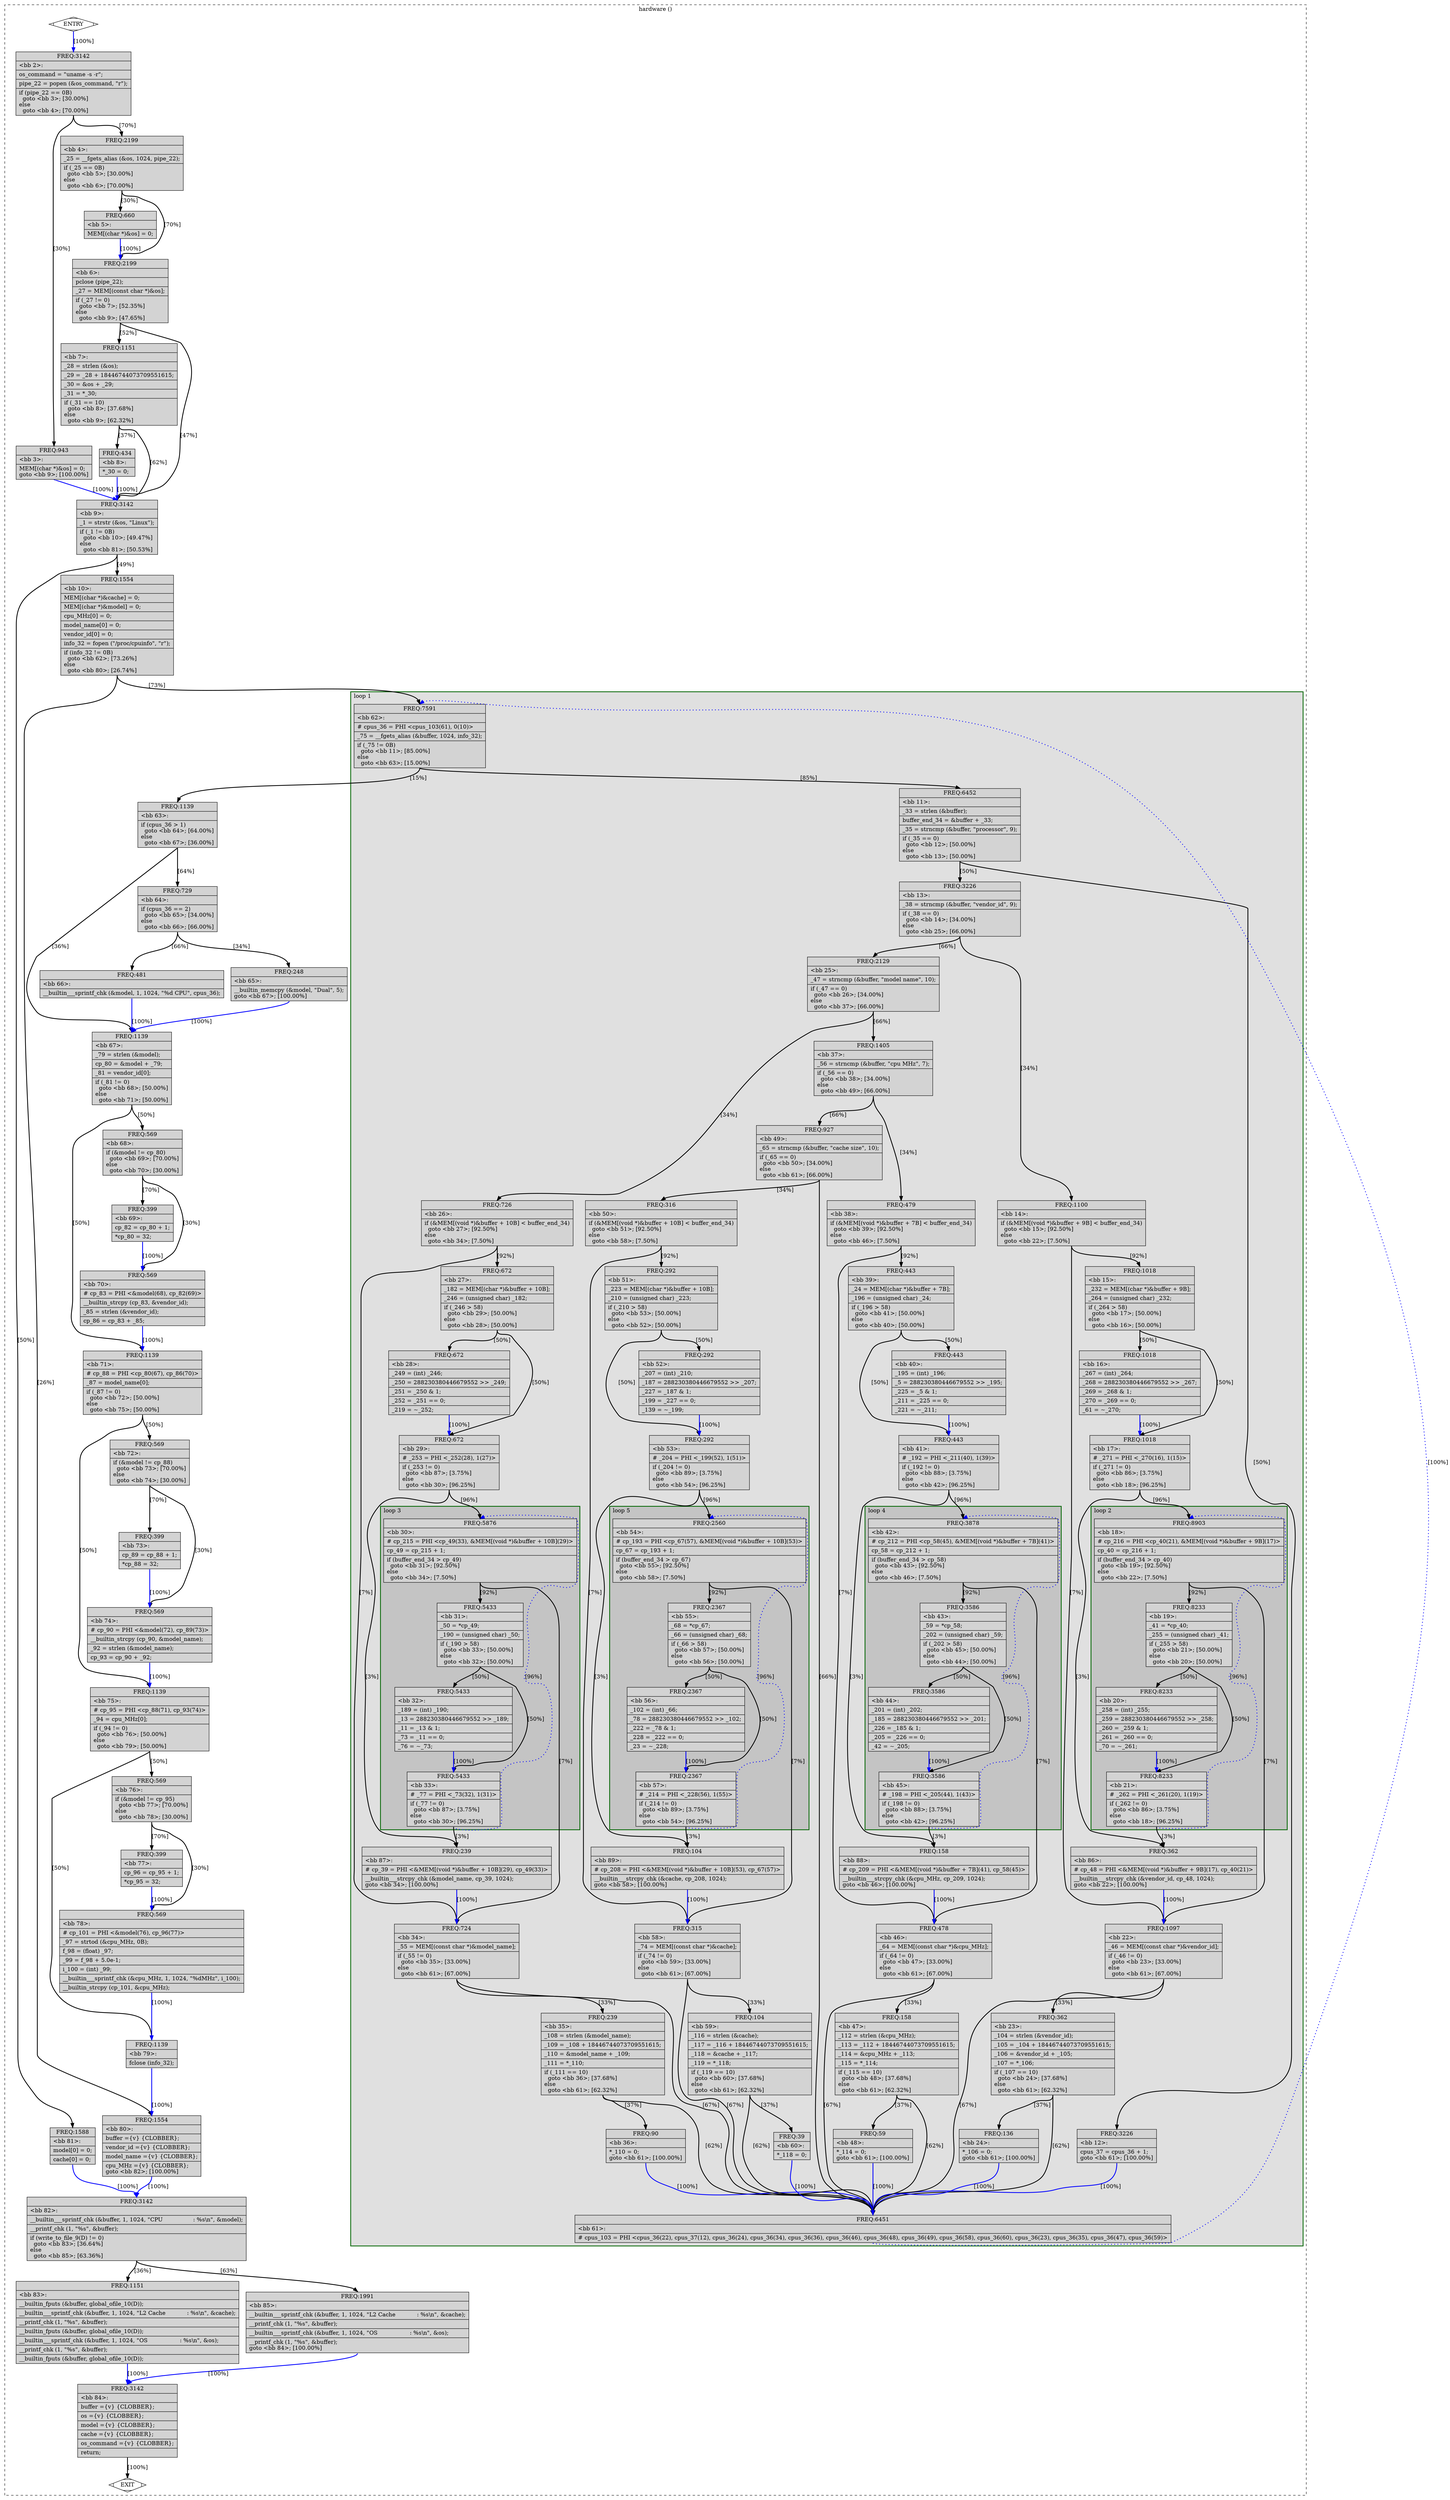 digraph "hardware.c.133t.pre" {
overlap=false;
subgraph "cluster_hardware" {
	style="dashed";
	color="black";
	label="hardware ()";
	subgraph cluster_56_1 {
	style="filled";
	color="darkgreen";
	fillcolor="grey88";
	label="loop 1";
	labeljust=l;
	penwidth=2;
	subgraph cluster_56_2 {
	style="filled";
	color="darkgreen";
	fillcolor="grey77";
	label="loop 2";
	labeljust=l;
	penwidth=2;
	fn_56_basic_block_18 [shape=record,style=filled,fillcolor=lightgrey,label="{ FREQ:8903 |\<bb\ 18\>:\l\
|#\ cp_216\ =\ PHI\ \<cp_40(21),\ &MEM[(void\ *)&buffer\ +\ 9B](17)\>\l\
|cp_40\ =\ cp_216\ +\ 1;\l\
|if\ (buffer_end_34\ \>\ cp_40)\l\
\ \ goto\ \<bb\ 19\>;\ [92.50%]\l\
else\l\
\ \ goto\ \<bb\ 22\>;\ [7.50%]\l\
}"];

	fn_56_basic_block_19 [shape=record,style=filled,fillcolor=lightgrey,label="{ FREQ:8233 |\<bb\ 19\>:\l\
|_41\ =\ *cp_40;\l\
|_255\ =\ (unsigned\ char)\ _41;\l\
|if\ (_255\ \>\ 58)\l\
\ \ goto\ \<bb\ 21\>;\ [50.00%]\l\
else\l\
\ \ goto\ \<bb\ 20\>;\ [50.00%]\l\
}"];

	fn_56_basic_block_20 [shape=record,style=filled,fillcolor=lightgrey,label="{ FREQ:8233 |\<bb\ 20\>:\l\
|_258\ =\ (int)\ _255;\l\
|_259\ =\ 288230380446679552\ \>\>\ _258;\l\
|_260\ =\ _259\ &\ 1;\l\
|_261\ =\ _260\ ==\ 0;\l\
|_70\ =\ ~_261;\l\
}"];

	fn_56_basic_block_21 [shape=record,style=filled,fillcolor=lightgrey,label="{ FREQ:8233 |\<bb\ 21\>:\l\
|#\ _262\ =\ PHI\ \<_261(20),\ 1(19)\>\l\
|if\ (_262\ !=\ 0)\l\
\ \ goto\ \<bb\ 86\>;\ [3.75%]\l\
else\l\
\ \ goto\ \<bb\ 18\>;\ [96.25%]\l\
}"];

	}
	subgraph cluster_56_3 {
	style="filled";
	color="darkgreen";
	fillcolor="grey77";
	label="loop 3";
	labeljust=l;
	penwidth=2;
	fn_56_basic_block_30 [shape=record,style=filled,fillcolor=lightgrey,label="{ FREQ:5876 |\<bb\ 30\>:\l\
|#\ cp_215\ =\ PHI\ \<cp_49(33),\ &MEM[(void\ *)&buffer\ +\ 10B](29)\>\l\
|cp_49\ =\ cp_215\ +\ 1;\l\
|if\ (buffer_end_34\ \>\ cp_49)\l\
\ \ goto\ \<bb\ 31\>;\ [92.50%]\l\
else\l\
\ \ goto\ \<bb\ 34\>;\ [7.50%]\l\
}"];

	fn_56_basic_block_31 [shape=record,style=filled,fillcolor=lightgrey,label="{ FREQ:5433 |\<bb\ 31\>:\l\
|_50\ =\ *cp_49;\l\
|_190\ =\ (unsigned\ char)\ _50;\l\
|if\ (_190\ \>\ 58)\l\
\ \ goto\ \<bb\ 33\>;\ [50.00%]\l\
else\l\
\ \ goto\ \<bb\ 32\>;\ [50.00%]\l\
}"];

	fn_56_basic_block_32 [shape=record,style=filled,fillcolor=lightgrey,label="{ FREQ:5433 |\<bb\ 32\>:\l\
|_189\ =\ (int)\ _190;\l\
|_13\ =\ 288230380446679552\ \>\>\ _189;\l\
|_11\ =\ _13\ &\ 1;\l\
|_73\ =\ _11\ ==\ 0;\l\
|_76\ =\ ~_73;\l\
}"];

	fn_56_basic_block_33 [shape=record,style=filled,fillcolor=lightgrey,label="{ FREQ:5433 |\<bb\ 33\>:\l\
|#\ _77\ =\ PHI\ \<_73(32),\ 1(31)\>\l\
|if\ (_77\ !=\ 0)\l\
\ \ goto\ \<bb\ 87\>;\ [3.75%]\l\
else\l\
\ \ goto\ \<bb\ 30\>;\ [96.25%]\l\
}"];

	}
	subgraph cluster_56_4 {
	style="filled";
	color="darkgreen";
	fillcolor="grey77";
	label="loop 4";
	labeljust=l;
	penwidth=2;
	fn_56_basic_block_42 [shape=record,style=filled,fillcolor=lightgrey,label="{ FREQ:3878 |\<bb\ 42\>:\l\
|#\ cp_212\ =\ PHI\ \<cp_58(45),\ &MEM[(void\ *)&buffer\ +\ 7B](41)\>\l\
|cp_58\ =\ cp_212\ +\ 1;\l\
|if\ (buffer_end_34\ \>\ cp_58)\l\
\ \ goto\ \<bb\ 43\>;\ [92.50%]\l\
else\l\
\ \ goto\ \<bb\ 46\>;\ [7.50%]\l\
}"];

	fn_56_basic_block_43 [shape=record,style=filled,fillcolor=lightgrey,label="{ FREQ:3586 |\<bb\ 43\>:\l\
|_59\ =\ *cp_58;\l\
|_202\ =\ (unsigned\ char)\ _59;\l\
|if\ (_202\ \>\ 58)\l\
\ \ goto\ \<bb\ 45\>;\ [50.00%]\l\
else\l\
\ \ goto\ \<bb\ 44\>;\ [50.00%]\l\
}"];

	fn_56_basic_block_44 [shape=record,style=filled,fillcolor=lightgrey,label="{ FREQ:3586 |\<bb\ 44\>:\l\
|_201\ =\ (int)\ _202;\l\
|_185\ =\ 288230380446679552\ \>\>\ _201;\l\
|_226\ =\ _185\ &\ 1;\l\
|_205\ =\ _226\ ==\ 0;\l\
|_42\ =\ ~_205;\l\
}"];

	fn_56_basic_block_45 [shape=record,style=filled,fillcolor=lightgrey,label="{ FREQ:3586 |\<bb\ 45\>:\l\
|#\ _198\ =\ PHI\ \<_205(44),\ 1(43)\>\l\
|if\ (_198\ !=\ 0)\l\
\ \ goto\ \<bb\ 88\>;\ [3.75%]\l\
else\l\
\ \ goto\ \<bb\ 42\>;\ [96.25%]\l\
}"];

	}
	subgraph cluster_56_5 {
	style="filled";
	color="darkgreen";
	fillcolor="grey77";
	label="loop 5";
	labeljust=l;
	penwidth=2;
	fn_56_basic_block_54 [shape=record,style=filled,fillcolor=lightgrey,label="{ FREQ:2560 |\<bb\ 54\>:\l\
|#\ cp_193\ =\ PHI\ \<cp_67(57),\ &MEM[(void\ *)&buffer\ +\ 10B](53)\>\l\
|cp_67\ =\ cp_193\ +\ 1;\l\
|if\ (buffer_end_34\ \>\ cp_67)\l\
\ \ goto\ \<bb\ 55\>;\ [92.50%]\l\
else\l\
\ \ goto\ \<bb\ 58\>;\ [7.50%]\l\
}"];

	fn_56_basic_block_55 [shape=record,style=filled,fillcolor=lightgrey,label="{ FREQ:2367 |\<bb\ 55\>:\l\
|_68\ =\ *cp_67;\l\
|_66\ =\ (unsigned\ char)\ _68;\l\
|if\ (_66\ \>\ 58)\l\
\ \ goto\ \<bb\ 57\>;\ [50.00%]\l\
else\l\
\ \ goto\ \<bb\ 56\>;\ [50.00%]\l\
}"];

	fn_56_basic_block_56 [shape=record,style=filled,fillcolor=lightgrey,label="{ FREQ:2367 |\<bb\ 56\>:\l\
|_102\ =\ (int)\ _66;\l\
|_78\ =\ 288230380446679552\ \>\>\ _102;\l\
|_222\ =\ _78\ &\ 1;\l\
|_228\ =\ _222\ ==\ 0;\l\
|_23\ =\ ~_228;\l\
}"];

	fn_56_basic_block_57 [shape=record,style=filled,fillcolor=lightgrey,label="{ FREQ:2367 |\<bb\ 57\>:\l\
|#\ _214\ =\ PHI\ \<_228(56),\ 1(55)\>\l\
|if\ (_214\ !=\ 0)\l\
\ \ goto\ \<bb\ 89\>;\ [3.75%]\l\
else\l\
\ \ goto\ \<bb\ 54\>;\ [96.25%]\l\
}"];

	}
	fn_56_basic_block_62 [shape=record,style=filled,fillcolor=lightgrey,label="{ FREQ:7591 |\<bb\ 62\>:\l\
|#\ cpus_36\ =\ PHI\ \<cpus_103(61),\ 0(10)\>\l\
|_75\ =\ __fgets_alias\ (&buffer,\ 1024,\ info_32);\l\
|if\ (_75\ !=\ 0B)\l\
\ \ goto\ \<bb\ 11\>;\ [85.00%]\l\
else\l\
\ \ goto\ \<bb\ 63\>;\ [15.00%]\l\
}"];

	fn_56_basic_block_11 [shape=record,style=filled,fillcolor=lightgrey,label="{ FREQ:6452 |\<bb\ 11\>:\l\
|_33\ =\ strlen\ (&buffer);\l\
|buffer_end_34\ =\ &buffer\ +\ _33;\l\
|_35\ =\ strncmp\ (&buffer,\ \"processor\",\ 9);\l\
|if\ (_35\ ==\ 0)\l\
\ \ goto\ \<bb\ 12\>;\ [50.00%]\l\
else\l\
\ \ goto\ \<bb\ 13\>;\ [50.00%]\l\
}"];

	fn_56_basic_block_12 [shape=record,style=filled,fillcolor=lightgrey,label="{ FREQ:3226 |\<bb\ 12\>:\l\
|cpus_37\ =\ cpus_36\ +\ 1;\l\
goto\ \<bb\ 61\>;\ [100.00%]\l\
}"];

	fn_56_basic_block_13 [shape=record,style=filled,fillcolor=lightgrey,label="{ FREQ:3226 |\<bb\ 13\>:\l\
|_38\ =\ strncmp\ (&buffer,\ \"vendor_id\",\ 9);\l\
|if\ (_38\ ==\ 0)\l\
\ \ goto\ \<bb\ 14\>;\ [34.00%]\l\
else\l\
\ \ goto\ \<bb\ 25\>;\ [66.00%]\l\
}"];

	fn_56_basic_block_61 [shape=record,style=filled,fillcolor=lightgrey,label="{ FREQ:6451 |\<bb\ 61\>:\l\
|#\ cpus_103\ =\ PHI\ \<cpus_36(22),\ cpus_37(12),\ cpus_36(24),\ cpus_36(34),\ cpus_36(36),\ cpus_36(46),\ cpus_36(48),\ cpus_36(49),\ cpus_36(58),\ cpus_36(60),\ cpus_36(23),\ cpus_36(35),\ cpus_36(47),\ cpus_36(59)\>\l\
}"];

	fn_56_basic_block_14 [shape=record,style=filled,fillcolor=lightgrey,label="{ FREQ:1100 |\<bb\ 14\>:\l\
|if\ (&MEM[(void\ *)&buffer\ +\ 9B]\ \<\ buffer_end_34)\l\
\ \ goto\ \<bb\ 15\>;\ [92.50%]\l\
else\l\
\ \ goto\ \<bb\ 22\>;\ [7.50%]\l\
}"];

	fn_56_basic_block_25 [shape=record,style=filled,fillcolor=lightgrey,label="{ FREQ:2129 |\<bb\ 25\>:\l\
|_47\ =\ strncmp\ (&buffer,\ \"model\ name\",\ 10);\l\
|if\ (_47\ ==\ 0)\l\
\ \ goto\ \<bb\ 26\>;\ [34.00%]\l\
else\l\
\ \ goto\ \<bb\ 37\>;\ [66.00%]\l\
}"];

	fn_56_basic_block_15 [shape=record,style=filled,fillcolor=lightgrey,label="{ FREQ:1018 |\<bb\ 15\>:\l\
|_232\ =\ MEM[(char\ *)&buffer\ +\ 9B];\l\
|_264\ =\ (unsigned\ char)\ _232;\l\
|if\ (_264\ \>\ 58)\l\
\ \ goto\ \<bb\ 17\>;\ [50.00%]\l\
else\l\
\ \ goto\ \<bb\ 16\>;\ [50.00%]\l\
}"];

	fn_56_basic_block_22 [shape=record,style=filled,fillcolor=lightgrey,label="{ FREQ:1097 |\<bb\ 22\>:\l\
|_46\ =\ MEM[(const\ char\ *)&vendor_id];\l\
|if\ (_46\ !=\ 0)\l\
\ \ goto\ \<bb\ 23\>;\ [33.00%]\l\
else\l\
\ \ goto\ \<bb\ 61\>;\ [67.00%]\l\
}"];

	fn_56_basic_block_26 [shape=record,style=filled,fillcolor=lightgrey,label="{ FREQ:726 |\<bb\ 26\>:\l\
|if\ (&MEM[(void\ *)&buffer\ +\ 10B]\ \<\ buffer_end_34)\l\
\ \ goto\ \<bb\ 27\>;\ [92.50%]\l\
else\l\
\ \ goto\ \<bb\ 34\>;\ [7.50%]\l\
}"];

	fn_56_basic_block_37 [shape=record,style=filled,fillcolor=lightgrey,label="{ FREQ:1405 |\<bb\ 37\>:\l\
|_56\ =\ strncmp\ (&buffer,\ \"cpu\ MHz\",\ 7);\l\
|if\ (_56\ ==\ 0)\l\
\ \ goto\ \<bb\ 38\>;\ [34.00%]\l\
else\l\
\ \ goto\ \<bb\ 49\>;\ [66.00%]\l\
}"];

	fn_56_basic_block_16 [shape=record,style=filled,fillcolor=lightgrey,label="{ FREQ:1018 |\<bb\ 16\>:\l\
|_267\ =\ (int)\ _264;\l\
|_268\ =\ 288230380446679552\ \>\>\ _267;\l\
|_269\ =\ _268\ &\ 1;\l\
|_270\ =\ _269\ ==\ 0;\l\
|_61\ =\ ~_270;\l\
}"];

	fn_56_basic_block_17 [shape=record,style=filled,fillcolor=lightgrey,label="{ FREQ:1018 |\<bb\ 17\>:\l\
|#\ _271\ =\ PHI\ \<_270(16),\ 1(15)\>\l\
|if\ (_271\ !=\ 0)\l\
\ \ goto\ \<bb\ 86\>;\ [3.75%]\l\
else\l\
\ \ goto\ \<bb\ 18\>;\ [96.25%]\l\
}"];

	fn_56_basic_block_23 [shape=record,style=filled,fillcolor=lightgrey,label="{ FREQ:362 |\<bb\ 23\>:\l\
|_104\ =\ strlen\ (&vendor_id);\l\
|_105\ =\ _104\ +\ 18446744073709551615;\l\
|_106\ =\ &vendor_id\ +\ _105;\l\
|_107\ =\ *_106;\l\
|if\ (_107\ ==\ 10)\l\
\ \ goto\ \<bb\ 24\>;\ [37.68%]\l\
else\l\
\ \ goto\ \<bb\ 61\>;\ [62.32%]\l\
}"];

	fn_56_basic_block_27 [shape=record,style=filled,fillcolor=lightgrey,label="{ FREQ:672 |\<bb\ 27\>:\l\
|_182\ =\ MEM[(char\ *)&buffer\ +\ 10B];\l\
|_246\ =\ (unsigned\ char)\ _182;\l\
|if\ (_246\ \>\ 58)\l\
\ \ goto\ \<bb\ 29\>;\ [50.00%]\l\
else\l\
\ \ goto\ \<bb\ 28\>;\ [50.00%]\l\
}"];

	fn_56_basic_block_34 [shape=record,style=filled,fillcolor=lightgrey,label="{ FREQ:724 |\<bb\ 34\>:\l\
|_55\ =\ MEM[(const\ char\ *)&model_name];\l\
|if\ (_55\ !=\ 0)\l\
\ \ goto\ \<bb\ 35\>;\ [33.00%]\l\
else\l\
\ \ goto\ \<bb\ 61\>;\ [67.00%]\l\
}"];

	fn_56_basic_block_38 [shape=record,style=filled,fillcolor=lightgrey,label="{ FREQ:479 |\<bb\ 38\>:\l\
|if\ (&MEM[(void\ *)&buffer\ +\ 7B]\ \<\ buffer_end_34)\l\
\ \ goto\ \<bb\ 39\>;\ [92.50%]\l\
else\l\
\ \ goto\ \<bb\ 46\>;\ [7.50%]\l\
}"];

	fn_56_basic_block_49 [shape=record,style=filled,fillcolor=lightgrey,label="{ FREQ:927 |\<bb\ 49\>:\l\
|_65\ =\ strncmp\ (&buffer,\ \"cache\ size\",\ 10);\l\
|if\ (_65\ ==\ 0)\l\
\ \ goto\ \<bb\ 50\>;\ [34.00%]\l\
else\l\
\ \ goto\ \<bb\ 61\>;\ [66.00%]\l\
}"];

	fn_56_basic_block_86 [shape=record,style=filled,fillcolor=lightgrey,label="{ FREQ:362 |\<bb\ 86\>:\l\
|#\ cp_48\ =\ PHI\ \<&MEM[(void\ *)&buffer\ +\ 9B](17),\ cp_40(21)\>\l\
|__builtin___strcpy_chk\ (&vendor_id,\ cp_48,\ 1024);\l\
goto\ \<bb\ 22\>;\ [100.00%]\l\
}"];

	fn_56_basic_block_24 [shape=record,style=filled,fillcolor=lightgrey,label="{ FREQ:136 |\<bb\ 24\>:\l\
|*_106\ =\ 0;\l\
goto\ \<bb\ 61\>;\ [100.00%]\l\
}"];

	fn_56_basic_block_28 [shape=record,style=filled,fillcolor=lightgrey,label="{ FREQ:672 |\<bb\ 28\>:\l\
|_249\ =\ (int)\ _246;\l\
|_250\ =\ 288230380446679552\ \>\>\ _249;\l\
|_251\ =\ _250\ &\ 1;\l\
|_252\ =\ _251\ ==\ 0;\l\
|_219\ =\ ~_252;\l\
}"];

	fn_56_basic_block_29 [shape=record,style=filled,fillcolor=lightgrey,label="{ FREQ:672 |\<bb\ 29\>:\l\
|#\ _253\ =\ PHI\ \<_252(28),\ 1(27)\>\l\
|if\ (_253\ !=\ 0)\l\
\ \ goto\ \<bb\ 87\>;\ [3.75%]\l\
else\l\
\ \ goto\ \<bb\ 30\>;\ [96.25%]\l\
}"];

	fn_56_basic_block_35 [shape=record,style=filled,fillcolor=lightgrey,label="{ FREQ:239 |\<bb\ 35\>:\l\
|_108\ =\ strlen\ (&model_name);\l\
|_109\ =\ _108\ +\ 18446744073709551615;\l\
|_110\ =\ &model_name\ +\ _109;\l\
|_111\ =\ *_110;\l\
|if\ (_111\ ==\ 10)\l\
\ \ goto\ \<bb\ 36\>;\ [37.68%]\l\
else\l\
\ \ goto\ \<bb\ 61\>;\ [62.32%]\l\
}"];

	fn_56_basic_block_39 [shape=record,style=filled,fillcolor=lightgrey,label="{ FREQ:443 |\<bb\ 39\>:\l\
|_24\ =\ MEM[(char\ *)&buffer\ +\ 7B];\l\
|_196\ =\ (unsigned\ char)\ _24;\l\
|if\ (_196\ \>\ 58)\l\
\ \ goto\ \<bb\ 41\>;\ [50.00%]\l\
else\l\
\ \ goto\ \<bb\ 40\>;\ [50.00%]\l\
}"];

	fn_56_basic_block_46 [shape=record,style=filled,fillcolor=lightgrey,label="{ FREQ:478 |\<bb\ 46\>:\l\
|_64\ =\ MEM[(const\ char\ *)&cpu_MHz];\l\
|if\ (_64\ !=\ 0)\l\
\ \ goto\ \<bb\ 47\>;\ [33.00%]\l\
else\l\
\ \ goto\ \<bb\ 61\>;\ [67.00%]\l\
}"];

	fn_56_basic_block_50 [shape=record,style=filled,fillcolor=lightgrey,label="{ FREQ:316 |\<bb\ 50\>:\l\
|if\ (&MEM[(void\ *)&buffer\ +\ 10B]\ \<\ buffer_end_34)\l\
\ \ goto\ \<bb\ 51\>;\ [92.50%]\l\
else\l\
\ \ goto\ \<bb\ 58\>;\ [7.50%]\l\
}"];

	fn_56_basic_block_87 [shape=record,style=filled,fillcolor=lightgrey,label="{ FREQ:239 |\<bb\ 87\>:\l\
|#\ cp_39\ =\ PHI\ \<&MEM[(void\ *)&buffer\ +\ 10B](29),\ cp_49(33)\>\l\
|__builtin___strcpy_chk\ (&model_name,\ cp_39,\ 1024);\l\
goto\ \<bb\ 34\>;\ [100.00%]\l\
}"];

	fn_56_basic_block_36 [shape=record,style=filled,fillcolor=lightgrey,label="{ FREQ:90 |\<bb\ 36\>:\l\
|*_110\ =\ 0;\l\
goto\ \<bb\ 61\>;\ [100.00%]\l\
}"];

	fn_56_basic_block_40 [shape=record,style=filled,fillcolor=lightgrey,label="{ FREQ:443 |\<bb\ 40\>:\l\
|_195\ =\ (int)\ _196;\l\
|_5\ =\ 288230380446679552\ \>\>\ _195;\l\
|_225\ =\ _5\ &\ 1;\l\
|_211\ =\ _225\ ==\ 0;\l\
|_221\ =\ ~_211;\l\
}"];

	fn_56_basic_block_41 [shape=record,style=filled,fillcolor=lightgrey,label="{ FREQ:443 |\<bb\ 41\>:\l\
|#\ _192\ =\ PHI\ \<_211(40),\ 1(39)\>\l\
|if\ (_192\ !=\ 0)\l\
\ \ goto\ \<bb\ 88\>;\ [3.75%]\l\
else\l\
\ \ goto\ \<bb\ 42\>;\ [96.25%]\l\
}"];

	fn_56_basic_block_47 [shape=record,style=filled,fillcolor=lightgrey,label="{ FREQ:158 |\<bb\ 47\>:\l\
|_112\ =\ strlen\ (&cpu_MHz);\l\
|_113\ =\ _112\ +\ 18446744073709551615;\l\
|_114\ =\ &cpu_MHz\ +\ _113;\l\
|_115\ =\ *_114;\l\
|if\ (_115\ ==\ 10)\l\
\ \ goto\ \<bb\ 48\>;\ [37.68%]\l\
else\l\
\ \ goto\ \<bb\ 61\>;\ [62.32%]\l\
}"];

	fn_56_basic_block_51 [shape=record,style=filled,fillcolor=lightgrey,label="{ FREQ:292 |\<bb\ 51\>:\l\
|_223\ =\ MEM[(char\ *)&buffer\ +\ 10B];\l\
|_210\ =\ (unsigned\ char)\ _223;\l\
|if\ (_210\ \>\ 58)\l\
\ \ goto\ \<bb\ 53\>;\ [50.00%]\l\
else\l\
\ \ goto\ \<bb\ 52\>;\ [50.00%]\l\
}"];

	fn_56_basic_block_58 [shape=record,style=filled,fillcolor=lightgrey,label="{ FREQ:315 |\<bb\ 58\>:\l\
|_74\ =\ MEM[(const\ char\ *)&cache];\l\
|if\ (_74\ !=\ 0)\l\
\ \ goto\ \<bb\ 59\>;\ [33.00%]\l\
else\l\
\ \ goto\ \<bb\ 61\>;\ [67.00%]\l\
}"];

	fn_56_basic_block_88 [shape=record,style=filled,fillcolor=lightgrey,label="{ FREQ:158 |\<bb\ 88\>:\l\
|#\ cp_209\ =\ PHI\ \<&MEM[(void\ *)&buffer\ +\ 7B](41),\ cp_58(45)\>\l\
|__builtin___strcpy_chk\ (&cpu_MHz,\ cp_209,\ 1024);\l\
goto\ \<bb\ 46\>;\ [100.00%]\l\
}"];

	fn_56_basic_block_48 [shape=record,style=filled,fillcolor=lightgrey,label="{ FREQ:59 |\<bb\ 48\>:\l\
|*_114\ =\ 0;\l\
goto\ \<bb\ 61\>;\ [100.00%]\l\
}"];

	fn_56_basic_block_52 [shape=record,style=filled,fillcolor=lightgrey,label="{ FREQ:292 |\<bb\ 52\>:\l\
|_207\ =\ (int)\ _210;\l\
|_187\ =\ 288230380446679552\ \>\>\ _207;\l\
|_227\ =\ _187\ &\ 1;\l\
|_199\ =\ _227\ ==\ 0;\l\
|_139\ =\ ~_199;\l\
}"];

	fn_56_basic_block_53 [shape=record,style=filled,fillcolor=lightgrey,label="{ FREQ:292 |\<bb\ 53\>:\l\
|#\ _204\ =\ PHI\ \<_199(52),\ 1(51)\>\l\
|if\ (_204\ !=\ 0)\l\
\ \ goto\ \<bb\ 89\>;\ [3.75%]\l\
else\l\
\ \ goto\ \<bb\ 54\>;\ [96.25%]\l\
}"];

	fn_56_basic_block_59 [shape=record,style=filled,fillcolor=lightgrey,label="{ FREQ:104 |\<bb\ 59\>:\l\
|_116\ =\ strlen\ (&cache);\l\
|_117\ =\ _116\ +\ 18446744073709551615;\l\
|_118\ =\ &cache\ +\ _117;\l\
|_119\ =\ *_118;\l\
|if\ (_119\ ==\ 10)\l\
\ \ goto\ \<bb\ 60\>;\ [37.68%]\l\
else\l\
\ \ goto\ \<bb\ 61\>;\ [62.32%]\l\
}"];

	fn_56_basic_block_89 [shape=record,style=filled,fillcolor=lightgrey,label="{ FREQ:104 |\<bb\ 89\>:\l\
|#\ cp_208\ =\ PHI\ \<&MEM[(void\ *)&buffer\ +\ 10B](53),\ cp_67(57)\>\l\
|__builtin___strcpy_chk\ (&cache,\ cp_208,\ 1024);\l\
goto\ \<bb\ 58\>;\ [100.00%]\l\
}"];

	fn_56_basic_block_60 [shape=record,style=filled,fillcolor=lightgrey,label="{ FREQ:39 |\<bb\ 60\>:\l\
|*_118\ =\ 0;\l\
}"];

	}
	fn_56_basic_block_0 [shape=Mdiamond,style=filled,fillcolor=white,label="ENTRY"];

	fn_56_basic_block_1 [shape=Mdiamond,style=filled,fillcolor=white,label="EXIT"];

	fn_56_basic_block_2 [shape=record,style=filled,fillcolor=lightgrey,label="{ FREQ:3142 |\<bb\ 2\>:\l\
|os_command\ =\ \"uname\ -s\ -r\";\l\
|pipe_22\ =\ popen\ (&os_command,\ \"r\");\l\
|if\ (pipe_22\ ==\ 0B)\l\
\ \ goto\ \<bb\ 3\>;\ [30.00%]\l\
else\l\
\ \ goto\ \<bb\ 4\>;\ [70.00%]\l\
}"];

	fn_56_basic_block_3 [shape=record,style=filled,fillcolor=lightgrey,label="{ FREQ:943 |\<bb\ 3\>:\l\
|MEM[(char\ *)&os]\ =\ 0;\l\
goto\ \<bb\ 9\>;\ [100.00%]\l\
}"];

	fn_56_basic_block_4 [shape=record,style=filled,fillcolor=lightgrey,label="{ FREQ:2199 |\<bb\ 4\>:\l\
|_25\ =\ __fgets_alias\ (&os,\ 1024,\ pipe_22);\l\
|if\ (_25\ ==\ 0B)\l\
\ \ goto\ \<bb\ 5\>;\ [30.00%]\l\
else\l\
\ \ goto\ \<bb\ 6\>;\ [70.00%]\l\
}"];

	fn_56_basic_block_5 [shape=record,style=filled,fillcolor=lightgrey,label="{ FREQ:660 |\<bb\ 5\>:\l\
|MEM[(char\ *)&os]\ =\ 0;\l\
}"];

	fn_56_basic_block_6 [shape=record,style=filled,fillcolor=lightgrey,label="{ FREQ:2199 |\<bb\ 6\>:\l\
|pclose\ (pipe_22);\l\
|_27\ =\ MEM[(const\ char\ *)&os];\l\
|if\ (_27\ !=\ 0)\l\
\ \ goto\ \<bb\ 7\>;\ [52.35%]\l\
else\l\
\ \ goto\ \<bb\ 9\>;\ [47.65%]\l\
}"];

	fn_56_basic_block_7 [shape=record,style=filled,fillcolor=lightgrey,label="{ FREQ:1151 |\<bb\ 7\>:\l\
|_28\ =\ strlen\ (&os);\l\
|_29\ =\ _28\ +\ 18446744073709551615;\l\
|_30\ =\ &os\ +\ _29;\l\
|_31\ =\ *_30;\l\
|if\ (_31\ ==\ 10)\l\
\ \ goto\ \<bb\ 8\>;\ [37.68%]\l\
else\l\
\ \ goto\ \<bb\ 9\>;\ [62.32%]\l\
}"];

	fn_56_basic_block_8 [shape=record,style=filled,fillcolor=lightgrey,label="{ FREQ:434 |\<bb\ 8\>:\l\
|*_30\ =\ 0;\l\
}"];

	fn_56_basic_block_9 [shape=record,style=filled,fillcolor=lightgrey,label="{ FREQ:3142 |\<bb\ 9\>:\l\
|_1\ =\ strstr\ (&os,\ \"Linux\");\l\
|if\ (_1\ !=\ 0B)\l\
\ \ goto\ \<bb\ 10\>;\ [49.47%]\l\
else\l\
\ \ goto\ \<bb\ 81\>;\ [50.53%]\l\
}"];

	fn_56_basic_block_10 [shape=record,style=filled,fillcolor=lightgrey,label="{ FREQ:1554 |\<bb\ 10\>:\l\
|MEM[(char\ *)&cache]\ =\ 0;\l\
|MEM[(char\ *)&model]\ =\ 0;\l\
|cpu_MHz[0]\ =\ 0;\l\
|model_name[0]\ =\ 0;\l\
|vendor_id[0]\ =\ 0;\l\
|info_32\ =\ fopen\ (\"/proc/cpuinfo\",\ \"r\");\l\
|if\ (info_32\ !=\ 0B)\l\
\ \ goto\ \<bb\ 62\>;\ [73.26%]\l\
else\l\
\ \ goto\ \<bb\ 80\>;\ [26.74%]\l\
}"];

	fn_56_basic_block_63 [shape=record,style=filled,fillcolor=lightgrey,label="{ FREQ:1139 |\<bb\ 63\>:\l\
|if\ (cpus_36\ \>\ 1)\l\
\ \ goto\ \<bb\ 64\>;\ [64.00%]\l\
else\l\
\ \ goto\ \<bb\ 67\>;\ [36.00%]\l\
}"];

	fn_56_basic_block_64 [shape=record,style=filled,fillcolor=lightgrey,label="{ FREQ:729 |\<bb\ 64\>:\l\
|if\ (cpus_36\ ==\ 2)\l\
\ \ goto\ \<bb\ 65\>;\ [34.00%]\l\
else\l\
\ \ goto\ \<bb\ 66\>;\ [66.00%]\l\
}"];

	fn_56_basic_block_65 [shape=record,style=filled,fillcolor=lightgrey,label="{ FREQ:248 |\<bb\ 65\>:\l\
|__builtin_memcpy\ (&model,\ \"Dual\",\ 5);\l\
goto\ \<bb\ 67\>;\ [100.00%]\l\
}"];

	fn_56_basic_block_66 [shape=record,style=filled,fillcolor=lightgrey,label="{ FREQ:481 |\<bb\ 66\>:\l\
|__builtin___sprintf_chk\ (&model,\ 1,\ 1024,\ \"%d\ CPU\",\ cpus_36);\l\
}"];

	fn_56_basic_block_67 [shape=record,style=filled,fillcolor=lightgrey,label="{ FREQ:1139 |\<bb\ 67\>:\l\
|_79\ =\ strlen\ (&model);\l\
|cp_80\ =\ &model\ +\ _79;\l\
|_81\ =\ vendor_id[0];\l\
|if\ (_81\ !=\ 0)\l\
\ \ goto\ \<bb\ 68\>;\ [50.00%]\l\
else\l\
\ \ goto\ \<bb\ 71\>;\ [50.00%]\l\
}"];

	fn_56_basic_block_68 [shape=record,style=filled,fillcolor=lightgrey,label="{ FREQ:569 |\<bb\ 68\>:\l\
|if\ (&model\ !=\ cp_80)\l\
\ \ goto\ \<bb\ 69\>;\ [70.00%]\l\
else\l\
\ \ goto\ \<bb\ 70\>;\ [30.00%]\l\
}"];

	fn_56_basic_block_69 [shape=record,style=filled,fillcolor=lightgrey,label="{ FREQ:399 |\<bb\ 69\>:\l\
|cp_82\ =\ cp_80\ +\ 1;\l\
|*cp_80\ =\ 32;\l\
}"];

	fn_56_basic_block_70 [shape=record,style=filled,fillcolor=lightgrey,label="{ FREQ:569 |\<bb\ 70\>:\l\
|#\ cp_83\ =\ PHI\ \<&model(68),\ cp_82(69)\>\l\
|__builtin_strcpy\ (cp_83,\ &vendor_id);\l\
|_85\ =\ strlen\ (&vendor_id);\l\
|cp_86\ =\ cp_83\ +\ _85;\l\
}"];

	fn_56_basic_block_71 [shape=record,style=filled,fillcolor=lightgrey,label="{ FREQ:1139 |\<bb\ 71\>:\l\
|#\ cp_88\ =\ PHI\ \<cp_80(67),\ cp_86(70)\>\l\
|_87\ =\ model_name[0];\l\
|if\ (_87\ !=\ 0)\l\
\ \ goto\ \<bb\ 72\>;\ [50.00%]\l\
else\l\
\ \ goto\ \<bb\ 75\>;\ [50.00%]\l\
}"];

	fn_56_basic_block_72 [shape=record,style=filled,fillcolor=lightgrey,label="{ FREQ:569 |\<bb\ 72\>:\l\
|if\ (&model\ !=\ cp_88)\l\
\ \ goto\ \<bb\ 73\>;\ [70.00%]\l\
else\l\
\ \ goto\ \<bb\ 74\>;\ [30.00%]\l\
}"];

	fn_56_basic_block_73 [shape=record,style=filled,fillcolor=lightgrey,label="{ FREQ:399 |\<bb\ 73\>:\l\
|cp_89\ =\ cp_88\ +\ 1;\l\
|*cp_88\ =\ 32;\l\
}"];

	fn_56_basic_block_74 [shape=record,style=filled,fillcolor=lightgrey,label="{ FREQ:569 |\<bb\ 74\>:\l\
|#\ cp_90\ =\ PHI\ \<&model(72),\ cp_89(73)\>\l\
|__builtin_strcpy\ (cp_90,\ &model_name);\l\
|_92\ =\ strlen\ (&model_name);\l\
|cp_93\ =\ cp_90\ +\ _92;\l\
}"];

	fn_56_basic_block_75 [shape=record,style=filled,fillcolor=lightgrey,label="{ FREQ:1139 |\<bb\ 75\>:\l\
|#\ cp_95\ =\ PHI\ \<cp_88(71),\ cp_93(74)\>\l\
|_94\ =\ cpu_MHz[0];\l\
|if\ (_94\ !=\ 0)\l\
\ \ goto\ \<bb\ 76\>;\ [50.00%]\l\
else\l\
\ \ goto\ \<bb\ 79\>;\ [50.00%]\l\
}"];

	fn_56_basic_block_76 [shape=record,style=filled,fillcolor=lightgrey,label="{ FREQ:569 |\<bb\ 76\>:\l\
|if\ (&model\ !=\ cp_95)\l\
\ \ goto\ \<bb\ 77\>;\ [70.00%]\l\
else\l\
\ \ goto\ \<bb\ 78\>;\ [30.00%]\l\
}"];

	fn_56_basic_block_77 [shape=record,style=filled,fillcolor=lightgrey,label="{ FREQ:399 |\<bb\ 77\>:\l\
|cp_96\ =\ cp_95\ +\ 1;\l\
|*cp_95\ =\ 32;\l\
}"];

	fn_56_basic_block_78 [shape=record,style=filled,fillcolor=lightgrey,label="{ FREQ:569 |\<bb\ 78\>:\l\
|#\ cp_101\ =\ PHI\ \<&model(76),\ cp_96(77)\>\l\
|_97\ =\ strtod\ (&cpu_MHz,\ 0B);\l\
|f_98\ =\ (float)\ _97;\l\
|_99\ =\ f_98\ +\ 5.0e-1;\l\
|i_100\ =\ (int)\ _99;\l\
|__builtin___sprintf_chk\ (&cpu_MHz,\ 1,\ 1024,\ \"%dMHz\",\ i_100);\l\
|__builtin_strcpy\ (cp_101,\ &cpu_MHz);\l\
}"];

	fn_56_basic_block_79 [shape=record,style=filled,fillcolor=lightgrey,label="{ FREQ:1139 |\<bb\ 79\>:\l\
|fclose\ (info_32);\l\
}"];

	fn_56_basic_block_80 [shape=record,style=filled,fillcolor=lightgrey,label="{ FREQ:1554 |\<bb\ 80\>:\l\
|buffer\ =\{v\}\ \{CLOBBER\};\l\
|vendor_id\ =\{v\}\ \{CLOBBER\};\l\
|model_name\ =\{v\}\ \{CLOBBER\};\l\
|cpu_MHz\ =\{v\}\ \{CLOBBER\};\l\
goto\ \<bb\ 82\>;\ [100.00%]\l\
}"];

	fn_56_basic_block_81 [shape=record,style=filled,fillcolor=lightgrey,label="{ FREQ:1588 |\<bb\ 81\>:\l\
|model[0]\ =\ 0;\l\
|cache[0]\ =\ 0;\l\
}"];

	fn_56_basic_block_82 [shape=record,style=filled,fillcolor=lightgrey,label="{ FREQ:3142 |\<bb\ 82\>:\l\
|__builtin___sprintf_chk\ (&buffer,\ 1,\ 1024,\ \"CPU\ \ \ \ \ \ \ \ \ \ \ \ \ \ \ \ \ :\ %s\\n\",\ &model);\l\
|__printf_chk\ (1,\ \"%s\",\ &buffer);\l\
|if\ (write_to_file_9(D)\ !=\ 0)\l\
\ \ goto\ \<bb\ 83\>;\ [36.64%]\l\
else\l\
\ \ goto\ \<bb\ 85\>;\ [63.36%]\l\
}"];

	fn_56_basic_block_83 [shape=record,style=filled,fillcolor=lightgrey,label="{ FREQ:1151 |\<bb\ 83\>:\l\
|__builtin_fputs\ (&buffer,\ global_ofile_10(D));\l\
|__builtin___sprintf_chk\ (&buffer,\ 1,\ 1024,\ \"L2\ Cache\ \ \ \ \ \ \ \ \ \ \ \ :\ %s\\n\",\ &cache);\l\
|__printf_chk\ (1,\ \"%s\",\ &buffer);\l\
|__builtin_fputs\ (&buffer,\ global_ofile_10(D));\l\
|__builtin___sprintf_chk\ (&buffer,\ 1,\ 1024,\ \"OS\ \ \ \ \ \ \ \ \ \ \ \ \ \ \ \ \ \ :\ %s\\n\",\ &os);\l\
|__printf_chk\ (1,\ \"%s\",\ &buffer);\l\
|__builtin_fputs\ (&buffer,\ global_ofile_10(D));\l\
}"];

	fn_56_basic_block_84 [shape=record,style=filled,fillcolor=lightgrey,label="{ FREQ:3142 |\<bb\ 84\>:\l\
|buffer\ =\{v\}\ \{CLOBBER\};\l\
|os\ =\{v\}\ \{CLOBBER\};\l\
|model\ =\{v\}\ \{CLOBBER\};\l\
|cache\ =\{v\}\ \{CLOBBER\};\l\
|os_command\ =\{v\}\ \{CLOBBER\};\l\
|return;\l\
}"];

	fn_56_basic_block_85 [shape=record,style=filled,fillcolor=lightgrey,label="{ FREQ:1991 |\<bb\ 85\>:\l\
|__builtin___sprintf_chk\ (&buffer,\ 1,\ 1024,\ \"L2\ Cache\ \ \ \ \ \ \ \ \ \ \ \ :\ %s\\n\",\ &cache);\l\
|__printf_chk\ (1,\ \"%s\",\ &buffer);\l\
|__builtin___sprintf_chk\ (&buffer,\ 1,\ 1024,\ \"OS\ \ \ \ \ \ \ \ \ \ \ \ \ \ \ \ \ \ :\ %s\\n\",\ &os);\l\
|__printf_chk\ (1,\ \"%s\",\ &buffer);\l\
goto\ \<bb\ 84\>;\ [100.00%]\l\
}"];

	fn_56_basic_block_0:s -> fn_56_basic_block_2:n [style="solid,bold",color=blue,weight=100,constraint=true, label="[100%]"];
	fn_56_basic_block_2:s -> fn_56_basic_block_3:n [style="solid,bold",color=black,weight=10,constraint=true, label="[30%]"];
	fn_56_basic_block_2:s -> fn_56_basic_block_4:n [style="solid,bold",color=black,weight=10,constraint=true, label="[70%]"];
	fn_56_basic_block_3:s -> fn_56_basic_block_9:n [style="solid,bold",color=blue,weight=100,constraint=true, label="[100%]"];
	fn_56_basic_block_4:s -> fn_56_basic_block_5:n [style="solid,bold",color=black,weight=10,constraint=true, label="[30%]"];
	fn_56_basic_block_4:s -> fn_56_basic_block_6:n [style="solid,bold",color=black,weight=10,constraint=true, label="[70%]"];
	fn_56_basic_block_5:s -> fn_56_basic_block_6:n [style="solid,bold",color=blue,weight=100,constraint=true, label="[100%]"];
	fn_56_basic_block_6:s -> fn_56_basic_block_7:n [style="solid,bold",color=black,weight=10,constraint=true, label="[52%]"];
	fn_56_basic_block_6:s -> fn_56_basic_block_9:n [style="solid,bold",color=black,weight=10,constraint=true, label="[47%]"];
	fn_56_basic_block_7:s -> fn_56_basic_block_8:n [style="solid,bold",color=black,weight=10,constraint=true, label="[37%]"];
	fn_56_basic_block_7:s -> fn_56_basic_block_9:n [style="solid,bold",color=black,weight=10,constraint=true, label="[62%]"];
	fn_56_basic_block_8:s -> fn_56_basic_block_9:n [style="solid,bold",color=blue,weight=100,constraint=true, label="[100%]"];
	fn_56_basic_block_9:s -> fn_56_basic_block_10:n [style="solid,bold",color=black,weight=10,constraint=true, label="[49%]"];
	fn_56_basic_block_9:s -> fn_56_basic_block_81:n [style="solid,bold",color=black,weight=10,constraint=true, label="[50%]"];
	fn_56_basic_block_10:s -> fn_56_basic_block_62:n [style="solid,bold",color=black,weight=10,constraint=true, label="[73%]"];
	fn_56_basic_block_10:s -> fn_56_basic_block_80:n [style="solid,bold",color=black,weight=10,constraint=true, label="[26%]"];
	fn_56_basic_block_11:s -> fn_56_basic_block_12:n [style="solid,bold",color=black,weight=10,constraint=true, label="[50%]"];
	fn_56_basic_block_11:s -> fn_56_basic_block_13:n [style="solid,bold",color=black,weight=10,constraint=true, label="[50%]"];
	fn_56_basic_block_12:s -> fn_56_basic_block_61:n [style="solid,bold",color=blue,weight=100,constraint=true, label="[100%]"];
	fn_56_basic_block_13:s -> fn_56_basic_block_14:n [style="solid,bold",color=black,weight=10,constraint=true, label="[34%]"];
	fn_56_basic_block_13:s -> fn_56_basic_block_25:n [style="solid,bold",color=black,weight=10,constraint=true, label="[66%]"];
	fn_56_basic_block_14:s -> fn_56_basic_block_15:n [style="solid,bold",color=black,weight=10,constraint=true, label="[92%]"];
	fn_56_basic_block_14:s -> fn_56_basic_block_22:n [style="solid,bold",color=black,weight=10,constraint=true, label="[7%]"];
	fn_56_basic_block_15:s -> fn_56_basic_block_16:n [style="solid,bold",color=black,weight=10,constraint=true, label="[50%]"];
	fn_56_basic_block_15:s -> fn_56_basic_block_17:n [style="solid,bold",color=black,weight=10,constraint=true, label="[50%]"];
	fn_56_basic_block_16:s -> fn_56_basic_block_17:n [style="solid,bold",color=blue,weight=100,constraint=true, label="[100%]"];
	fn_56_basic_block_17:s -> fn_56_basic_block_18:n [style="solid,bold",color=black,weight=10,constraint=true, label="[96%]"];
	fn_56_basic_block_17:s -> fn_56_basic_block_86:n [style="solid,bold",color=black,weight=10,constraint=true, label="[3%]"];
	fn_56_basic_block_18:s -> fn_56_basic_block_19:n [style="solid,bold",color=black,weight=10,constraint=true, label="[92%]"];
	fn_56_basic_block_18:s -> fn_56_basic_block_22:n [style="solid,bold",color=black,weight=10,constraint=true, label="[7%]"];
	fn_56_basic_block_19:s -> fn_56_basic_block_20:n [style="solid,bold",color=black,weight=10,constraint=true, label="[50%]"];
	fn_56_basic_block_19:s -> fn_56_basic_block_21:n [style="solid,bold",color=black,weight=10,constraint=true, label="[50%]"];
	fn_56_basic_block_20:s -> fn_56_basic_block_21:n [style="solid,bold",color=blue,weight=100,constraint=true, label="[100%]"];
	fn_56_basic_block_21:s -> fn_56_basic_block_18:n [style="dotted,bold",color=blue,weight=10,constraint=false, label="[96%]"];
	fn_56_basic_block_21:s -> fn_56_basic_block_86:n [style="solid,bold",color=black,weight=10,constraint=true, label="[3%]"];
	fn_56_basic_block_22:s -> fn_56_basic_block_23:n [style="solid,bold",color=black,weight=10,constraint=true, label="[33%]"];
	fn_56_basic_block_22:s -> fn_56_basic_block_61:n [style="solid,bold",color=black,weight=10,constraint=true, label="[67%]"];
	fn_56_basic_block_23:s -> fn_56_basic_block_24:n [style="solid,bold",color=black,weight=10,constraint=true, label="[37%]"];
	fn_56_basic_block_23:s -> fn_56_basic_block_61:n [style="solid,bold",color=black,weight=10,constraint=true, label="[62%]"];
	fn_56_basic_block_24:s -> fn_56_basic_block_61:n [style="solid,bold",color=blue,weight=100,constraint=true, label="[100%]"];
	fn_56_basic_block_25:s -> fn_56_basic_block_26:n [style="solid,bold",color=black,weight=10,constraint=true, label="[34%]"];
	fn_56_basic_block_25:s -> fn_56_basic_block_37:n [style="solid,bold",color=black,weight=10,constraint=true, label="[66%]"];
	fn_56_basic_block_26:s -> fn_56_basic_block_27:n [style="solid,bold",color=black,weight=10,constraint=true, label="[92%]"];
	fn_56_basic_block_26:s -> fn_56_basic_block_34:n [style="solid,bold",color=black,weight=10,constraint=true, label="[7%]"];
	fn_56_basic_block_27:s -> fn_56_basic_block_28:n [style="solid,bold",color=black,weight=10,constraint=true, label="[50%]"];
	fn_56_basic_block_27:s -> fn_56_basic_block_29:n [style="solid,bold",color=black,weight=10,constraint=true, label="[50%]"];
	fn_56_basic_block_28:s -> fn_56_basic_block_29:n [style="solid,bold",color=blue,weight=100,constraint=true, label="[100%]"];
	fn_56_basic_block_29:s -> fn_56_basic_block_30:n [style="solid,bold",color=black,weight=10,constraint=true, label="[96%]"];
	fn_56_basic_block_29:s -> fn_56_basic_block_87:n [style="solid,bold",color=black,weight=10,constraint=true, label="[3%]"];
	fn_56_basic_block_30:s -> fn_56_basic_block_31:n [style="solid,bold",color=black,weight=10,constraint=true, label="[92%]"];
	fn_56_basic_block_30:s -> fn_56_basic_block_34:n [style="solid,bold",color=black,weight=10,constraint=true, label="[7%]"];
	fn_56_basic_block_31:s -> fn_56_basic_block_32:n [style="solid,bold",color=black,weight=10,constraint=true, label="[50%]"];
	fn_56_basic_block_31:s -> fn_56_basic_block_33:n [style="solid,bold",color=black,weight=10,constraint=true, label="[50%]"];
	fn_56_basic_block_32:s -> fn_56_basic_block_33:n [style="solid,bold",color=blue,weight=100,constraint=true, label="[100%]"];
	fn_56_basic_block_33:s -> fn_56_basic_block_30:n [style="dotted,bold",color=blue,weight=10,constraint=false, label="[96%]"];
	fn_56_basic_block_33:s -> fn_56_basic_block_87:n [style="solid,bold",color=black,weight=10,constraint=true, label="[3%]"];
	fn_56_basic_block_34:s -> fn_56_basic_block_35:n [style="solid,bold",color=black,weight=10,constraint=true, label="[33%]"];
	fn_56_basic_block_34:s -> fn_56_basic_block_61:n [style="solid,bold",color=black,weight=10,constraint=true, label="[67%]"];
	fn_56_basic_block_35:s -> fn_56_basic_block_36:n [style="solid,bold",color=black,weight=10,constraint=true, label="[37%]"];
	fn_56_basic_block_35:s -> fn_56_basic_block_61:n [style="solid,bold",color=black,weight=10,constraint=true, label="[62%]"];
	fn_56_basic_block_36:s -> fn_56_basic_block_61:n [style="solid,bold",color=blue,weight=100,constraint=true, label="[100%]"];
	fn_56_basic_block_37:s -> fn_56_basic_block_38:n [style="solid,bold",color=black,weight=10,constraint=true, label="[34%]"];
	fn_56_basic_block_37:s -> fn_56_basic_block_49:n [style="solid,bold",color=black,weight=10,constraint=true, label="[66%]"];
	fn_56_basic_block_38:s -> fn_56_basic_block_39:n [style="solid,bold",color=black,weight=10,constraint=true, label="[92%]"];
	fn_56_basic_block_38:s -> fn_56_basic_block_46:n [style="solid,bold",color=black,weight=10,constraint=true, label="[7%]"];
	fn_56_basic_block_39:s -> fn_56_basic_block_40:n [style="solid,bold",color=black,weight=10,constraint=true, label="[50%]"];
	fn_56_basic_block_39:s -> fn_56_basic_block_41:n [style="solid,bold",color=black,weight=10,constraint=true, label="[50%]"];
	fn_56_basic_block_40:s -> fn_56_basic_block_41:n [style="solid,bold",color=blue,weight=100,constraint=true, label="[100%]"];
	fn_56_basic_block_41:s -> fn_56_basic_block_42:n [style="solid,bold",color=black,weight=10,constraint=true, label="[96%]"];
	fn_56_basic_block_41:s -> fn_56_basic_block_88:n [style="solid,bold",color=black,weight=10,constraint=true, label="[3%]"];
	fn_56_basic_block_42:s -> fn_56_basic_block_43:n [style="solid,bold",color=black,weight=10,constraint=true, label="[92%]"];
	fn_56_basic_block_42:s -> fn_56_basic_block_46:n [style="solid,bold",color=black,weight=10,constraint=true, label="[7%]"];
	fn_56_basic_block_43:s -> fn_56_basic_block_44:n [style="solid,bold",color=black,weight=10,constraint=true, label="[50%]"];
	fn_56_basic_block_43:s -> fn_56_basic_block_45:n [style="solid,bold",color=black,weight=10,constraint=true, label="[50%]"];
	fn_56_basic_block_44:s -> fn_56_basic_block_45:n [style="solid,bold",color=blue,weight=100,constraint=true, label="[100%]"];
	fn_56_basic_block_45:s -> fn_56_basic_block_42:n [style="dotted,bold",color=blue,weight=10,constraint=false, label="[96%]"];
	fn_56_basic_block_45:s -> fn_56_basic_block_88:n [style="solid,bold",color=black,weight=10,constraint=true, label="[3%]"];
	fn_56_basic_block_46:s -> fn_56_basic_block_47:n [style="solid,bold",color=black,weight=10,constraint=true, label="[33%]"];
	fn_56_basic_block_46:s -> fn_56_basic_block_61:n [style="solid,bold",color=black,weight=10,constraint=true, label="[67%]"];
	fn_56_basic_block_47:s -> fn_56_basic_block_48:n [style="solid,bold",color=black,weight=10,constraint=true, label="[37%]"];
	fn_56_basic_block_47:s -> fn_56_basic_block_61:n [style="solid,bold",color=black,weight=10,constraint=true, label="[62%]"];
	fn_56_basic_block_48:s -> fn_56_basic_block_61:n [style="solid,bold",color=blue,weight=100,constraint=true, label="[100%]"];
	fn_56_basic_block_49:s -> fn_56_basic_block_50:n [style="solid,bold",color=black,weight=10,constraint=true, label="[34%]"];
	fn_56_basic_block_49:s -> fn_56_basic_block_61:n [style="solid,bold",color=black,weight=10,constraint=true, label="[66%]"];
	fn_56_basic_block_50:s -> fn_56_basic_block_51:n [style="solid,bold",color=black,weight=10,constraint=true, label="[92%]"];
	fn_56_basic_block_50:s -> fn_56_basic_block_58:n [style="solid,bold",color=black,weight=10,constraint=true, label="[7%]"];
	fn_56_basic_block_51:s -> fn_56_basic_block_52:n [style="solid,bold",color=black,weight=10,constraint=true, label="[50%]"];
	fn_56_basic_block_51:s -> fn_56_basic_block_53:n [style="solid,bold",color=black,weight=10,constraint=true, label="[50%]"];
	fn_56_basic_block_52:s -> fn_56_basic_block_53:n [style="solid,bold",color=blue,weight=100,constraint=true, label="[100%]"];
	fn_56_basic_block_53:s -> fn_56_basic_block_54:n [style="solid,bold",color=black,weight=10,constraint=true, label="[96%]"];
	fn_56_basic_block_53:s -> fn_56_basic_block_89:n [style="solid,bold",color=black,weight=10,constraint=true, label="[3%]"];
	fn_56_basic_block_54:s -> fn_56_basic_block_55:n [style="solid,bold",color=black,weight=10,constraint=true, label="[92%]"];
	fn_56_basic_block_54:s -> fn_56_basic_block_58:n [style="solid,bold",color=black,weight=10,constraint=true, label="[7%]"];
	fn_56_basic_block_55:s -> fn_56_basic_block_56:n [style="solid,bold",color=black,weight=10,constraint=true, label="[50%]"];
	fn_56_basic_block_55:s -> fn_56_basic_block_57:n [style="solid,bold",color=black,weight=10,constraint=true, label="[50%]"];
	fn_56_basic_block_56:s -> fn_56_basic_block_57:n [style="solid,bold",color=blue,weight=100,constraint=true, label="[100%]"];
	fn_56_basic_block_57:s -> fn_56_basic_block_54:n [style="dotted,bold",color=blue,weight=10,constraint=false, label="[96%]"];
	fn_56_basic_block_57:s -> fn_56_basic_block_89:n [style="solid,bold",color=black,weight=10,constraint=true, label="[3%]"];
	fn_56_basic_block_58:s -> fn_56_basic_block_59:n [style="solid,bold",color=black,weight=10,constraint=true, label="[33%]"];
	fn_56_basic_block_58:s -> fn_56_basic_block_61:n [style="solid,bold",color=black,weight=10,constraint=true, label="[67%]"];
	fn_56_basic_block_59:s -> fn_56_basic_block_60:n [style="solid,bold",color=black,weight=10,constraint=true, label="[37%]"];
	fn_56_basic_block_59:s -> fn_56_basic_block_61:n [style="solid,bold",color=black,weight=10,constraint=true, label="[62%]"];
	fn_56_basic_block_60:s -> fn_56_basic_block_61:n [style="solid,bold",color=blue,weight=100,constraint=true, label="[100%]"];
	fn_56_basic_block_61:s -> fn_56_basic_block_62:n [style="dotted,bold",color=blue,weight=10,constraint=false, label="[100%]"];
	fn_56_basic_block_62:s -> fn_56_basic_block_11:n [style="solid,bold",color=black,weight=10,constraint=true, label="[85%]"];
	fn_56_basic_block_62:s -> fn_56_basic_block_63:n [style="solid,bold",color=black,weight=10,constraint=true, label="[15%]"];
	fn_56_basic_block_63:s -> fn_56_basic_block_64:n [style="solid,bold",color=black,weight=10,constraint=true, label="[64%]"];
	fn_56_basic_block_63:s -> fn_56_basic_block_67:n [style="solid,bold",color=black,weight=10,constraint=true, label="[36%]"];
	fn_56_basic_block_64:s -> fn_56_basic_block_65:n [style="solid,bold",color=black,weight=10,constraint=true, label="[34%]"];
	fn_56_basic_block_64:s -> fn_56_basic_block_66:n [style="solid,bold",color=black,weight=10,constraint=true, label="[66%]"];
	fn_56_basic_block_65:s -> fn_56_basic_block_67:n [style="solid,bold",color=blue,weight=100,constraint=true, label="[100%]"];
	fn_56_basic_block_66:s -> fn_56_basic_block_67:n [style="solid,bold",color=blue,weight=100,constraint=true, label="[100%]"];
	fn_56_basic_block_67:s -> fn_56_basic_block_68:n [style="solid,bold",color=black,weight=10,constraint=true, label="[50%]"];
	fn_56_basic_block_67:s -> fn_56_basic_block_71:n [style="solid,bold",color=black,weight=10,constraint=true, label="[50%]"];
	fn_56_basic_block_68:s -> fn_56_basic_block_69:n [style="solid,bold",color=black,weight=10,constraint=true, label="[70%]"];
	fn_56_basic_block_68:s -> fn_56_basic_block_70:n [style="solid,bold",color=black,weight=10,constraint=true, label="[30%]"];
	fn_56_basic_block_69:s -> fn_56_basic_block_70:n [style="solid,bold",color=blue,weight=100,constraint=true, label="[100%]"];
	fn_56_basic_block_70:s -> fn_56_basic_block_71:n [style="solid,bold",color=blue,weight=100,constraint=true, label="[100%]"];
	fn_56_basic_block_71:s -> fn_56_basic_block_72:n [style="solid,bold",color=black,weight=10,constraint=true, label="[50%]"];
	fn_56_basic_block_71:s -> fn_56_basic_block_75:n [style="solid,bold",color=black,weight=10,constraint=true, label="[50%]"];
	fn_56_basic_block_72:s -> fn_56_basic_block_73:n [style="solid,bold",color=black,weight=10,constraint=true, label="[70%]"];
	fn_56_basic_block_72:s -> fn_56_basic_block_74:n [style="solid,bold",color=black,weight=10,constraint=true, label="[30%]"];
	fn_56_basic_block_73:s -> fn_56_basic_block_74:n [style="solid,bold",color=blue,weight=100,constraint=true, label="[100%]"];
	fn_56_basic_block_74:s -> fn_56_basic_block_75:n [style="solid,bold",color=blue,weight=100,constraint=true, label="[100%]"];
	fn_56_basic_block_75:s -> fn_56_basic_block_76:n [style="solid,bold",color=black,weight=10,constraint=true, label="[50%]"];
	fn_56_basic_block_75:s -> fn_56_basic_block_79:n [style="solid,bold",color=black,weight=10,constraint=true, label="[50%]"];
	fn_56_basic_block_76:s -> fn_56_basic_block_77:n [style="solid,bold",color=black,weight=10,constraint=true, label="[70%]"];
	fn_56_basic_block_76:s -> fn_56_basic_block_78:n [style="solid,bold",color=black,weight=10,constraint=true, label="[30%]"];
	fn_56_basic_block_77:s -> fn_56_basic_block_78:n [style="solid,bold",color=blue,weight=100,constraint=true, label="[100%]"];
	fn_56_basic_block_78:s -> fn_56_basic_block_79:n [style="solid,bold",color=blue,weight=100,constraint=true, label="[100%]"];
	fn_56_basic_block_79:s -> fn_56_basic_block_80:n [style="solid,bold",color=blue,weight=100,constraint=true, label="[100%]"];
	fn_56_basic_block_80:s -> fn_56_basic_block_82:n [style="solid,bold",color=blue,weight=100,constraint=true, label="[100%]"];
	fn_56_basic_block_81:s -> fn_56_basic_block_82:n [style="solid,bold",color=blue,weight=100,constraint=true, label="[100%]"];
	fn_56_basic_block_82:s -> fn_56_basic_block_83:n [style="solid,bold",color=black,weight=10,constraint=true, label="[36%]"];
	fn_56_basic_block_82:s -> fn_56_basic_block_85:n [style="solid,bold",color=black,weight=10,constraint=true, label="[63%]"];
	fn_56_basic_block_83:s -> fn_56_basic_block_84:n [style="solid,bold",color=blue,weight=100,constraint=true, label="[100%]"];
	fn_56_basic_block_84:s -> fn_56_basic_block_1:n [style="solid,bold",color=black,weight=10,constraint=true, label="[100%]"];
	fn_56_basic_block_85:s -> fn_56_basic_block_84:n [style="solid,bold",color=blue,weight=100,constraint=true, label="[100%]"];
	fn_56_basic_block_86:s -> fn_56_basic_block_22:n [style="solid,bold",color=blue,weight=100,constraint=true, label="[100%]"];
	fn_56_basic_block_87:s -> fn_56_basic_block_34:n [style="solid,bold",color=blue,weight=100,constraint=true, label="[100%]"];
	fn_56_basic_block_88:s -> fn_56_basic_block_46:n [style="solid,bold",color=blue,weight=100,constraint=true, label="[100%]"];
	fn_56_basic_block_89:s -> fn_56_basic_block_58:n [style="solid,bold",color=blue,weight=100,constraint=true, label="[100%]"];
	fn_56_basic_block_0:s -> fn_56_basic_block_1:n [style="invis",constraint=true];
}
}
